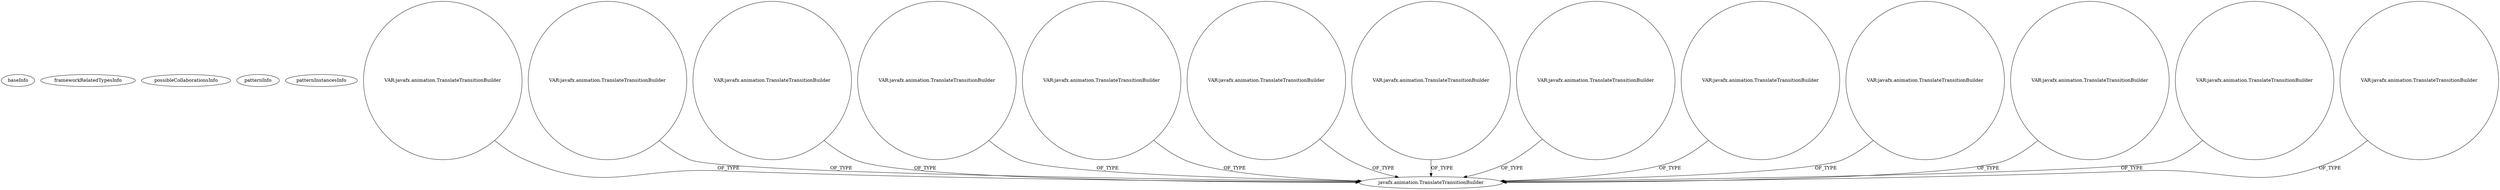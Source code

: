 digraph {
baseInfo[graphId=3783,category="pattern",isAnonymous=false,possibleRelation=false]
frameworkRelatedTypesInfo[]
possibleCollaborationsInfo[]
patternInfo[frequency=3.0,patternRootClient=null]
patternInstancesInfo[0="7thwheel-medaka-chan~/7thwheel-medaka-chan/medaka-chan-master/src/seventhwheel/pos/controller/MainController.java~MainController~25",1="Maxxa-MT-common~/Maxxa-MT-common/MT-common-master/src/cz/commons/example/animation/SimpleAnimationExample.java~SimpleAnimationExample~908",2="MrLoNee-RadialFx~/MrLoNee-RadialFx/RadialFx-master/src/com/mrlonee/radialfx/globalmenu/RadialGlobalMenu.java~RadialGlobalMenu~966"]
145[label="javafx.animation.TranslateTransitionBuilder",vertexType="FRAMEWORK_CLASS_TYPE",isFrameworkType=false]
220[label="VAR:javafx.animation.TranslateTransitionBuilder",vertexType="VARIABLE_EXPRESION",isFrameworkType=false,shape=circle]
149[label="VAR:javafx.animation.TranslateTransitionBuilder",vertexType="VARIABLE_EXPRESION",isFrameworkType=false,shape=circle]
229[label="VAR:javafx.animation.TranslateTransitionBuilder",vertexType="VARIABLE_EXPRESION",isFrameworkType=false,shape=circle]
208[label="VAR:javafx.animation.TranslateTransitionBuilder",vertexType="VARIABLE_EXPRESION",isFrameworkType=false,shape=circle]
158[label="VAR:javafx.animation.TranslateTransitionBuilder",vertexType="VARIABLE_EXPRESION",isFrameworkType=false,shape=circle]
169[label="VAR:javafx.animation.TranslateTransitionBuilder",vertexType="VARIABLE_EXPRESION",isFrameworkType=false,shape=circle]
196[label="VAR:javafx.animation.TranslateTransitionBuilder",vertexType="VARIABLE_EXPRESION",isFrameworkType=false,shape=circle]
172[label="VAR:javafx.animation.TranslateTransitionBuilder",vertexType="VARIABLE_EXPRESION",isFrameworkType=false,shape=circle]
146[label="VAR:javafx.animation.TranslateTransitionBuilder",vertexType="VARIABLE_EXPRESION",isFrameworkType=false,shape=circle]
217[label="VAR:javafx.animation.TranslateTransitionBuilder",vertexType="VARIABLE_EXPRESION",isFrameworkType=false,shape=circle]
199[label="VAR:javafx.animation.TranslateTransitionBuilder",vertexType="VARIABLE_EXPRESION",isFrameworkType=false,shape=circle]
175[label="VAR:javafx.animation.TranslateTransitionBuilder",vertexType="VARIABLE_EXPRESION",isFrameworkType=false,shape=circle]
152[label="VAR:javafx.animation.TranslateTransitionBuilder",vertexType="VARIABLE_EXPRESION",isFrameworkType=false,shape=circle]
152->145[label="OF_TYPE"]
169->145[label="OF_TYPE"]
172->145[label="OF_TYPE"]
175->145[label="OF_TYPE"]
196->145[label="OF_TYPE"]
149->145[label="OF_TYPE"]
158->145[label="OF_TYPE"]
229->145[label="OF_TYPE"]
146->145[label="OF_TYPE"]
208->145[label="OF_TYPE"]
199->145[label="OF_TYPE"]
217->145[label="OF_TYPE"]
220->145[label="OF_TYPE"]
}
